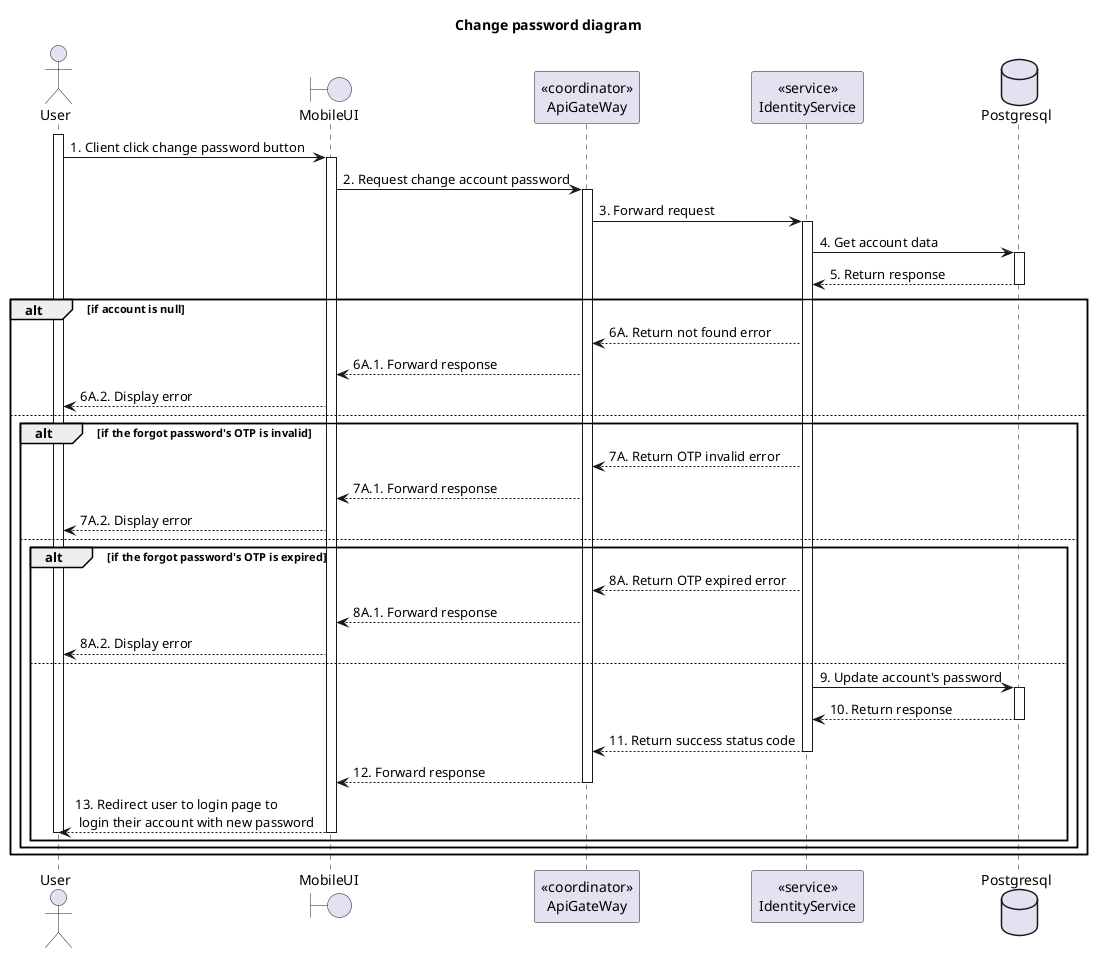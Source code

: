 @startuml Sequence
title "Change password diagram"

<style>
  sequenceDiagram {
    reference {
      BackGroundColor white
    }
}
</style>

actor User

activate User
boundary MobileUI
participant "<<coordinator>>\nApiGateWay" as ApiGateway
participant "<<service>>\nIdentityService" as IdentityService
database Postgresql

User -> MobileUI ++: 1. Client click change password button
MobileUI -> ApiGateway ++: 2. Request change account password

ApiGateway -> IdentityService ++: 3. Forward request
IdentityService -> Postgresql ++: 4. Get account data
IdentityService <-- Postgresql --: 5. Return response

alt if account is null
  ApiGateway <-- IdentityService: 6A. Return not found error
  MobileUI <-- ApiGateway: 6A.1. Forward response
  User <-- MobileUI: 6A.2. Display error
else
  alt if the forgot password's OTP is invalid
    ApiGateway <-- IdentityService: 7A. Return OTP invalid error
    MobileUI <-- ApiGateway: 7A.1. Forward response
    User <-- MobileUI: 7A.2. Display error
  else
    alt if the forgot password's OTP is expired
      ApiGateway <-- IdentityService: 8A. Return OTP expired error
      MobileUI <-- ApiGateway: 8A.1. Forward response
      User <-- MobileUI: 8A.2. Display error
    else
      IdentityService -> Postgresql ++: 9. Update account's password
      IdentityService <-- Postgresql --: 10. Return response
      ApiGateway <-- IdentityService --: 11. Return success status code
      MobileUI <-- ApiGateway --: 12. Forward response
      User <-- MobileUI --: 13. Redirect user to login page to\n login their account with new password
      deactivate User
    end
  end
end

@enduml
